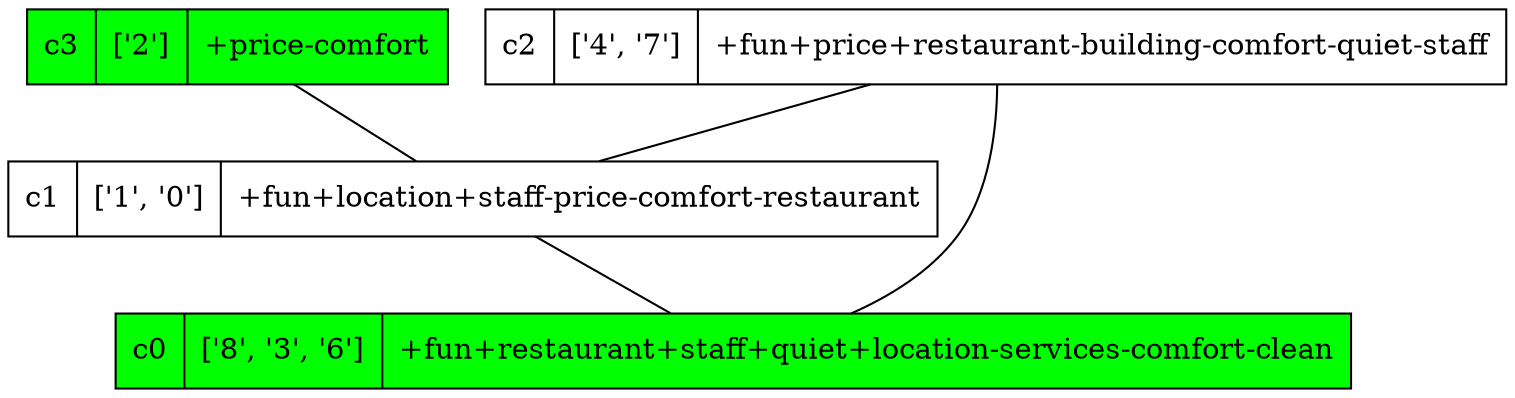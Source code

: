 strict digraph G {
c3 [shape=record, label="c3 | ['2'] | +price-comfort", style=filled, fillcolor=green];
c2 [shape=record, label="c2 | ['4', '7'] | +fun+price+restaurant-building-comfort-quiet-staff"];
c1 [shape=record, label="c1 | ['1', '0'] | +fun+location+staff-price-comfort-restaurant"];
c0 [shape=record, label="c0 | ['8', '3', '6'] | +fun+restaurant+staff+quiet+location-services-comfort-clean", style=filled, fillcolor=green];
c3 -> c1  [dir=none];
c2 -> c1  [dir=none];
c2 -> c0  [dir=none];
c1 -> c0  [dir=none];
}
